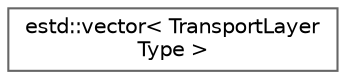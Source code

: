 digraph "Graphical Class Hierarchy"
{
 // LATEX_PDF_SIZE
  bgcolor="transparent";
  edge [fontname=Helvetica,fontsize=10,labelfontname=Helvetica,labelfontsize=10];
  node [fontname=Helvetica,fontsize=10,shape=box,height=0.2,width=0.4];
  rankdir="LR";
  Node0 [id="Node000000",label="estd::vector\< TransportLayer\lType \>",height=0.2,width=0.4,color="grey40", fillcolor="white", style="filled",URL="$d2/d9f/classestd_1_1vector.html",tooltip=" "];
}
